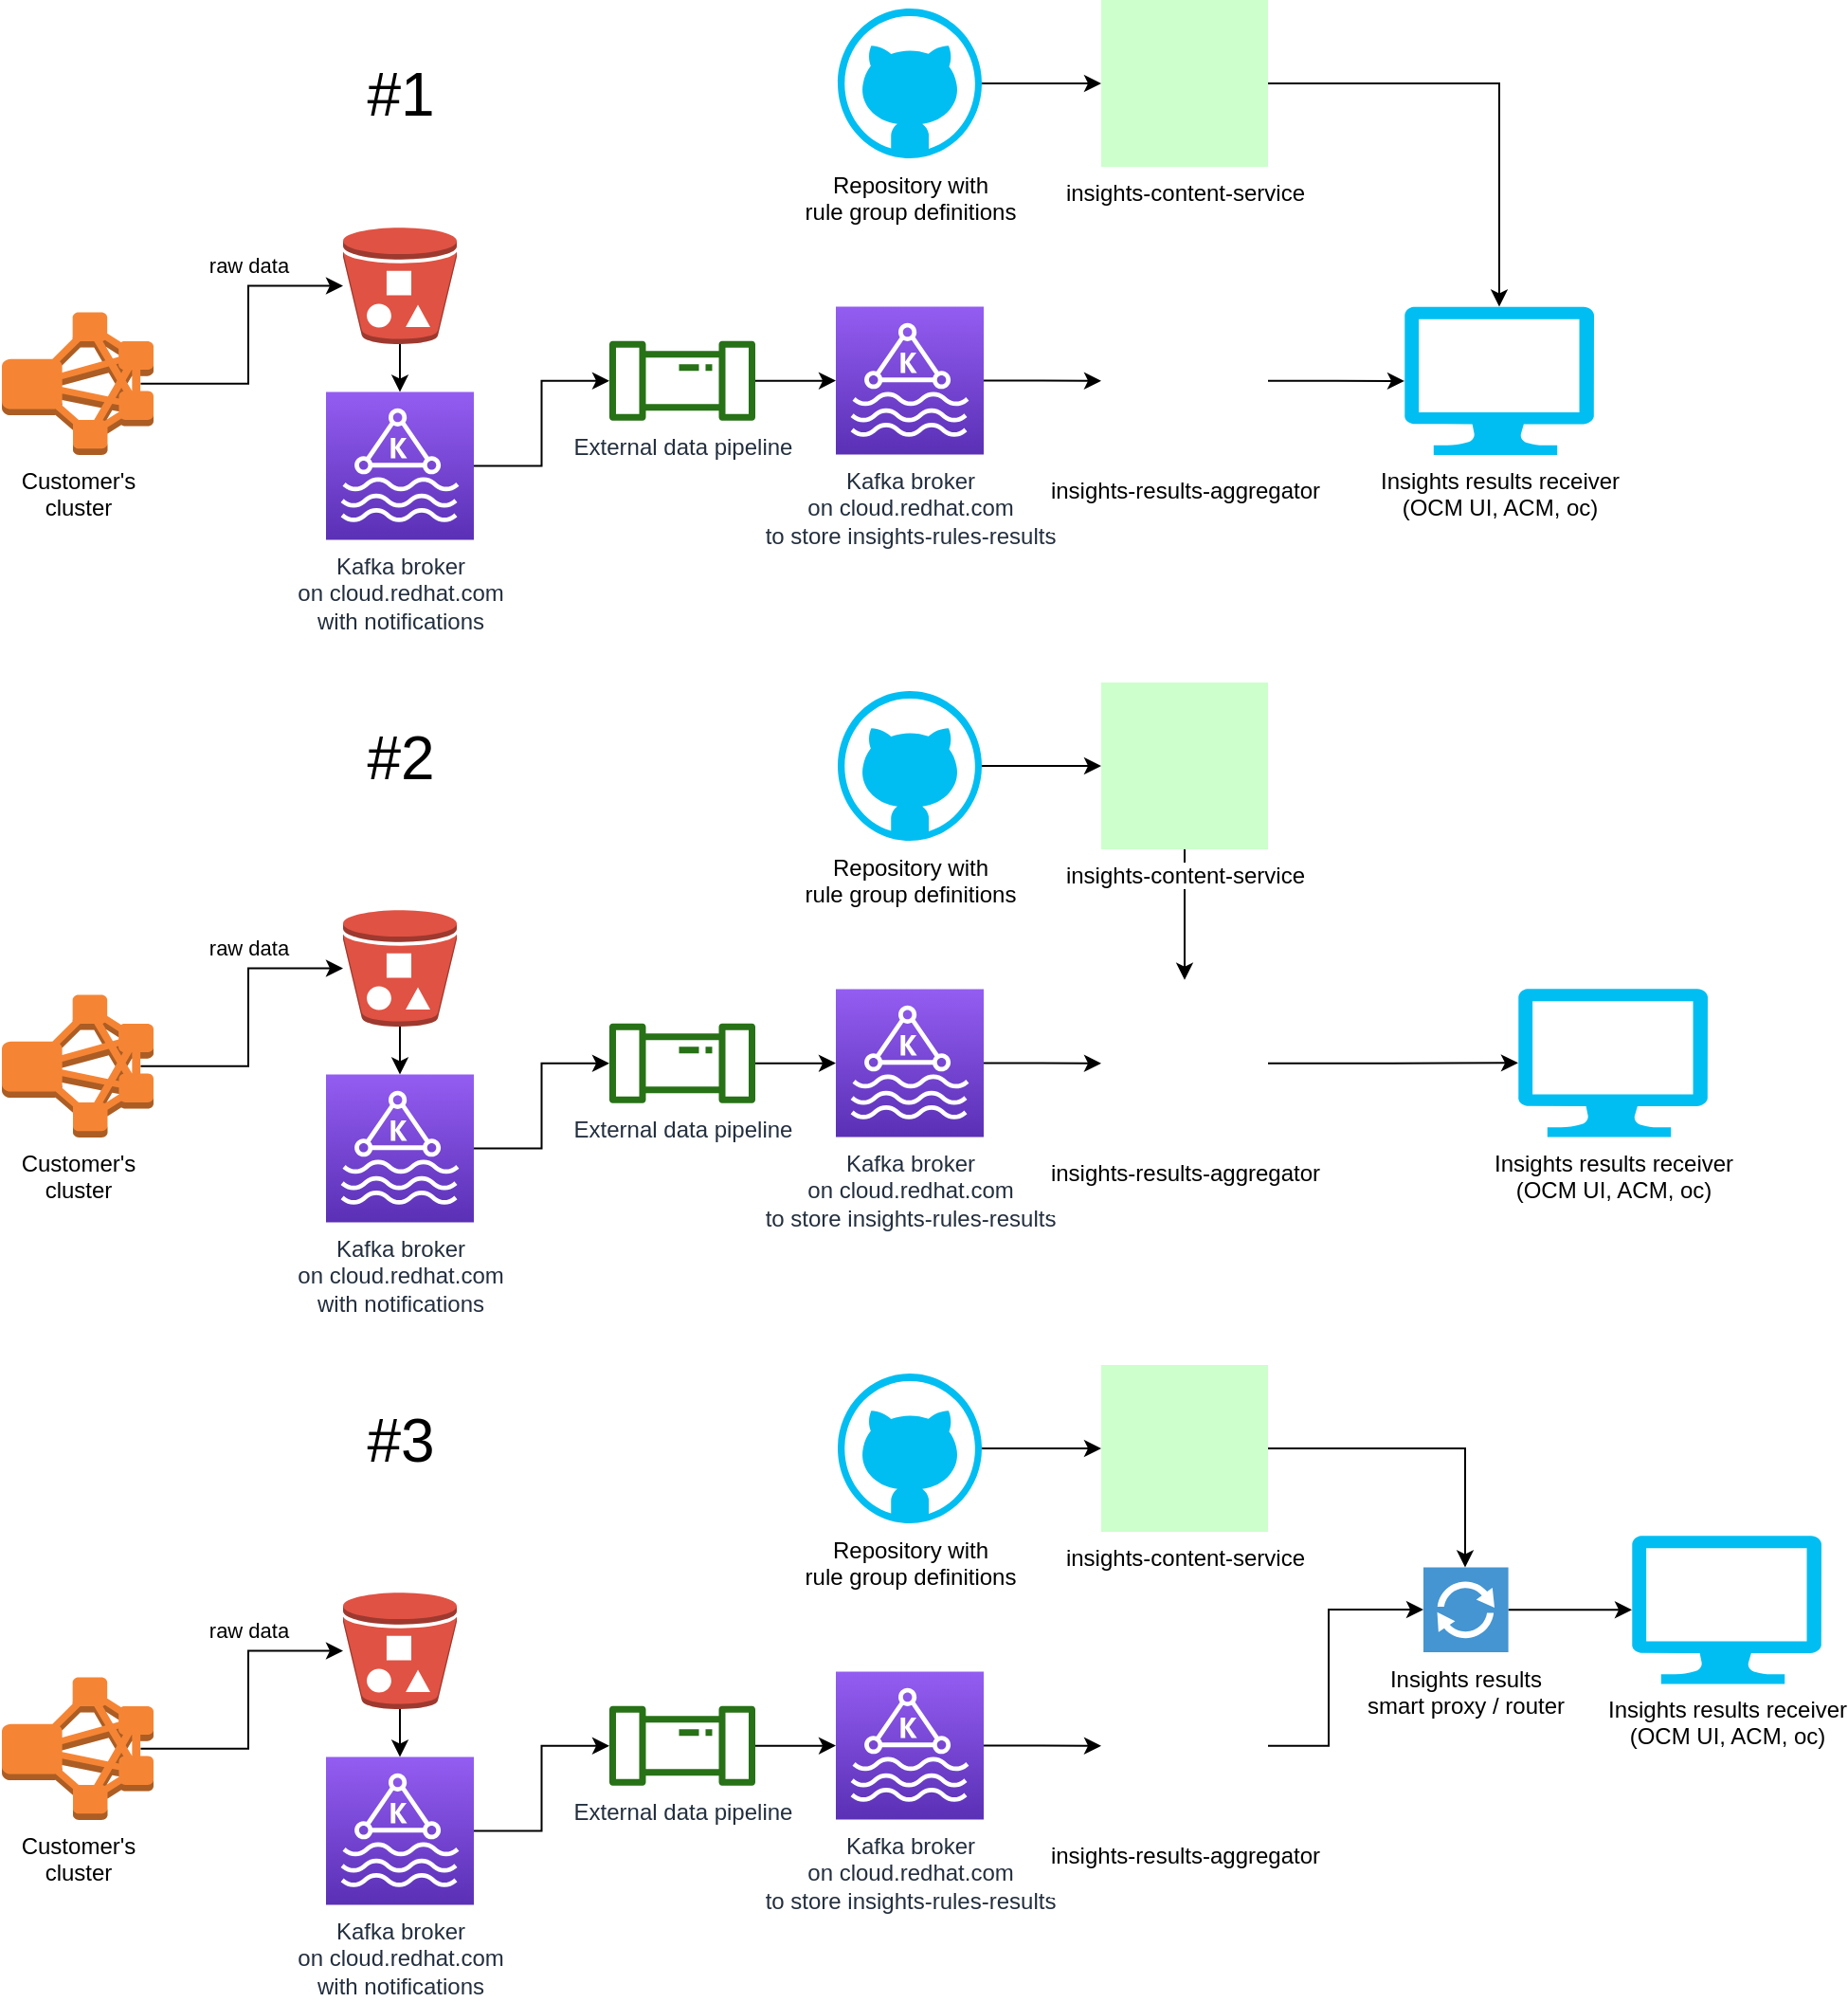 <mxfile version="13.1.1" type="device"><diagram id="PvZe2rQdpgl4ulF8Twd2" name="Page-1"><mxGraphModel dx="1067" dy="746" grid="1" gridSize="10" guides="1" tooltips="1" connect="1" arrows="1" fold="1" page="1" pageScale="1" pageWidth="850" pageHeight="1100" math="0" shadow="0"><root><mxCell id="0"/><mxCell id="1" parent="0"/><mxCell id="srtIa5XRg4BxzVNhf5Z2-8" style="edgeStyle=orthogonalEdgeStyle;rounded=0;orthogonalLoop=1;jettySize=auto;html=1;" edge="1" parent="1" source="srtIa5XRg4BxzVNhf5Z2-9" target="srtIa5XRg4BxzVNhf5Z2-13"><mxGeometry relative="1" as="geometry"/></mxCell><mxCell id="srtIa5XRg4BxzVNhf5Z2-9" value="Kafka broker&lt;br&gt;&lt;div&gt;on cloud.redhat.com&lt;/div&gt;&lt;div&gt;with notifications&lt;br&gt;&lt;/div&gt;" style="outlineConnect=0;fontColor=#232F3E;gradientColor=#945DF2;gradientDirection=north;fillColor=#5A30B5;strokeColor=#ffffff;dashed=0;verticalLabelPosition=bottom;verticalAlign=top;align=center;html=1;fontSize=12;fontStyle=0;aspect=fixed;shape=mxgraph.aws4.resourceIcon;resIcon=mxgraph.aws4.managed_streaming_for_kafka;" vertex="1" parent="1"><mxGeometry x="211" y="606.75" width="78" height="78" as="geometry"/></mxCell><mxCell id="srtIa5XRg4BxzVNhf5Z2-10" value="" style="edgeStyle=orthogonalEdgeStyle;rounded=0;orthogonalLoop=1;jettySize=auto;html=1;" edge="1" parent="1" source="srtIa5XRg4BxzVNhf5Z2-11" target="srtIa5XRg4BxzVNhf5Z2-20"><mxGeometry relative="1" as="geometry"/></mxCell><mxCell id="srtIa5XRg4BxzVNhf5Z2-11" value="Kafka broker&lt;br&gt;&lt;div&gt;on cloud.redhat.com&lt;/div&gt;&lt;div&gt;to store insights-rules-results&lt;br&gt;&lt;/div&gt;" style="outlineConnect=0;fontColor=#232F3E;gradientColor=#945DF2;gradientDirection=north;fillColor=#5A30B5;strokeColor=#ffffff;dashed=0;verticalLabelPosition=bottom;verticalAlign=top;align=center;html=1;fontSize=12;fontStyle=0;aspect=fixed;shape=mxgraph.aws4.resourceIcon;resIcon=mxgraph.aws4.managed_streaming_for_kafka;" vertex="1" parent="1"><mxGeometry x="480" y="561.755" width="78" height="78" as="geometry"/></mxCell><mxCell id="srtIa5XRg4BxzVNhf5Z2-12" value="" style="edgeStyle=orthogonalEdgeStyle;rounded=0;orthogonalLoop=1;jettySize=auto;html=1;" edge="1" parent="1" source="srtIa5XRg4BxzVNhf5Z2-13" target="srtIa5XRg4BxzVNhf5Z2-11"><mxGeometry relative="1" as="geometry"/></mxCell><mxCell id="srtIa5XRg4BxzVNhf5Z2-13" value="External data pipeline" style="outlineConnect=0;fontColor=#232F3E;gradientColor=none;fillColor=#277116;strokeColor=none;dashed=0;verticalLabelPosition=bottom;verticalAlign=top;align=center;html=1;fontSize=12;fontStyle=0;aspect=fixed;pointerEvents=1;shape=mxgraph.aws4.iot_analytics_pipeline;" vertex="1" parent="1"><mxGeometry x="360" y="579.875" width="78" height="42" as="geometry"/></mxCell><mxCell id="srtIa5XRg4BxzVNhf5Z2-14" style="edgeStyle=orthogonalEdgeStyle;rounded=0;orthogonalLoop=1;jettySize=auto;html=1;exitX=0.5;exitY=1;exitDx=0;exitDy=0;exitPerimeter=0;" edge="1" parent="1" source="srtIa5XRg4BxzVNhf5Z2-15" target="srtIa5XRg4BxzVNhf5Z2-9"><mxGeometry relative="1" as="geometry"/></mxCell><mxCell id="srtIa5XRg4BxzVNhf5Z2-15" value="" style="outlineConnect=0;dashed=0;verticalLabelPosition=bottom;verticalAlign=top;align=center;html=1;shape=mxgraph.aws3.bucket_with_objects;fillColor=#E05243;gradientColor=none;" vertex="1" parent="1"><mxGeometry x="220" y="520" width="60" height="61.5" as="geometry"/></mxCell><mxCell id="srtIa5XRg4BxzVNhf5Z2-16" value="raw data" style="edgeStyle=orthogonalEdgeStyle;rounded=0;orthogonalLoop=1;jettySize=auto;html=1;exitX=0.915;exitY=0.5;exitDx=0;exitDy=0;exitPerimeter=0;" edge="1" parent="1" source="srtIa5XRg4BxzVNhf5Z2-17" target="srtIa5XRg4BxzVNhf5Z2-15"><mxGeometry x="0.369" y="11" relative="1" as="geometry"><mxPoint x="210" y="602" as="targetPoint"/><mxPoint as="offset"/></mxGeometry></mxCell><mxCell id="srtIa5XRg4BxzVNhf5Z2-17" value="&lt;div&gt;Customer's&lt;/div&gt;&lt;div&gt; cluster&lt;/div&gt;" style="outlineConnect=0;dashed=0;verticalLabelPosition=bottom;verticalAlign=top;align=center;html=1;shape=mxgraph.aws3.emr_cluster;fillColor=#F58534;gradientColor=none;" vertex="1" parent="1"><mxGeometry x="40" y="564.75" width="80" height="75.25" as="geometry"/></mxCell><mxCell id="srtIa5XRg4BxzVNhf5Z2-18" value="&lt;div&gt;Insights results receiver&lt;/div&gt;&lt;div&gt;(OCM UI, ACM, oc)&lt;br&gt;&lt;/div&gt;" style="verticalLabelPosition=bottom;html=1;verticalAlign=top;align=center;strokeColor=none;fillColor=#00BEF2;shape=mxgraph.azure.computer;pointerEvents=1;" vertex="1" parent="1"><mxGeometry x="840" y="561.51" width="100" height="78.25" as="geometry"/></mxCell><mxCell id="srtIa5XRg4BxzVNhf5Z2-19" value="" style="edgeStyle=orthogonalEdgeStyle;rounded=0;orthogonalLoop=1;jettySize=auto;html=1;" edge="1" parent="1" source="srtIa5XRg4BxzVNhf5Z2-20" target="srtIa5XRg4BxzVNhf5Z2-18"><mxGeometry relative="1" as="geometry"/></mxCell><mxCell id="srtIa5XRg4BxzVNhf5Z2-20" value="&lt;div&gt;insights-results-aggregator&lt;/div&gt;&lt;div&gt;&lt;br&gt;&lt;/div&gt;" style="shape=image;html=1;verticalAlign=top;verticalLabelPosition=bottom;labelBackgroundColor=#ffffff;imageAspect=0;aspect=fixed;image=https://cdn2.iconfinder.com/data/icons/social-flat-buttons-3/512/hacker_news-128.png" vertex="1" parent="1"><mxGeometry x="620" y="556.875" width="88" height="88" as="geometry"/></mxCell><mxCell id="srtIa5XRg4BxzVNhf5Z2-21" value="" style="edgeStyle=orthogonalEdgeStyle;rounded=0;jumpStyle=gap;orthogonalLoop=1;jettySize=auto;html=1;" edge="1" parent="1" source="srtIa5XRg4BxzVNhf5Z2-22" target="srtIa5XRg4BxzVNhf5Z2-20"><mxGeometry relative="1" as="geometry"/></mxCell><mxCell id="srtIa5XRg4BxzVNhf5Z2-22" value="&lt;div&gt;insights-content-service&lt;/div&gt;" style="shape=image;html=1;verticalAlign=top;verticalLabelPosition=bottom;labelBackgroundColor=#ffffff;imageAspect=0;aspect=fixed;image=https://cdn3.iconfinder.com/data/icons/letters-and-numbers-1/32/letter_C_red-128.png;imageBackground=#CCFFCC;" vertex="1" parent="1"><mxGeometry x="620" y="400" width="88" height="88" as="geometry"/></mxCell><mxCell id="srtIa5XRg4BxzVNhf5Z2-23" value="" style="edgeStyle=orthogonalEdgeStyle;rounded=0;orthogonalLoop=1;jettySize=auto;html=1;" edge="1" parent="1" source="srtIa5XRg4BxzVNhf5Z2-24" target="srtIa5XRg4BxzVNhf5Z2-22"><mxGeometry relative="1" as="geometry"/></mxCell><mxCell id="srtIa5XRg4BxzVNhf5Z2-24" value="&lt;div&gt;Repository with&lt;/div&gt;&lt;div&gt;rule group definitions&lt;br&gt;&lt;/div&gt;" style="verticalLabelPosition=bottom;html=1;verticalAlign=top;align=center;strokeColor=none;fillColor=#00BEF2;shape=mxgraph.azure.github_code;pointerEvents=1;" vertex="1" parent="1"><mxGeometry x="481" y="404.5" width="76" height="79" as="geometry"/></mxCell><mxCell id="srtIa5XRg4BxzVNhf5Z2-42" style="edgeStyle=orthogonalEdgeStyle;rounded=0;orthogonalLoop=1;jettySize=auto;html=1;" edge="1" parent="1" source="srtIa5XRg4BxzVNhf5Z2-43" target="srtIa5XRg4BxzVNhf5Z2-47"><mxGeometry relative="1" as="geometry"/></mxCell><mxCell id="srtIa5XRg4BxzVNhf5Z2-43" value="Kafka broker&lt;br&gt;&lt;div&gt;on cloud.redhat.com&lt;/div&gt;&lt;div&gt;with notifications&lt;br&gt;&lt;/div&gt;" style="outlineConnect=0;fontColor=#232F3E;gradientColor=#945DF2;gradientDirection=north;fillColor=#5A30B5;strokeColor=#ffffff;dashed=0;verticalLabelPosition=bottom;verticalAlign=top;align=center;html=1;fontSize=12;fontStyle=0;aspect=fixed;shape=mxgraph.aws4.resourceIcon;resIcon=mxgraph.aws4.managed_streaming_for_kafka;" vertex="1" parent="1"><mxGeometry x="211" y="246.75" width="78" height="78" as="geometry"/></mxCell><mxCell id="srtIa5XRg4BxzVNhf5Z2-44" value="" style="edgeStyle=orthogonalEdgeStyle;rounded=0;orthogonalLoop=1;jettySize=auto;html=1;" edge="1" parent="1" source="srtIa5XRg4BxzVNhf5Z2-45" target="srtIa5XRg4BxzVNhf5Z2-54"><mxGeometry relative="1" as="geometry"/></mxCell><mxCell id="srtIa5XRg4BxzVNhf5Z2-45" value="Kafka broker&lt;br&gt;&lt;div&gt;on cloud.redhat.com&lt;/div&gt;&lt;div&gt;to store insights-rules-results&lt;br&gt;&lt;/div&gt;" style="outlineConnect=0;fontColor=#232F3E;gradientColor=#945DF2;gradientDirection=north;fillColor=#5A30B5;strokeColor=#ffffff;dashed=0;verticalLabelPosition=bottom;verticalAlign=top;align=center;html=1;fontSize=12;fontStyle=0;aspect=fixed;shape=mxgraph.aws4.resourceIcon;resIcon=mxgraph.aws4.managed_streaming_for_kafka;" vertex="1" parent="1"><mxGeometry x="480" y="201.755" width="78" height="78" as="geometry"/></mxCell><mxCell id="srtIa5XRg4BxzVNhf5Z2-46" value="" style="edgeStyle=orthogonalEdgeStyle;rounded=0;orthogonalLoop=1;jettySize=auto;html=1;" edge="1" parent="1" source="srtIa5XRg4BxzVNhf5Z2-47" target="srtIa5XRg4BxzVNhf5Z2-45"><mxGeometry relative="1" as="geometry"/></mxCell><mxCell id="srtIa5XRg4BxzVNhf5Z2-47" value="External data pipeline" style="outlineConnect=0;fontColor=#232F3E;gradientColor=none;fillColor=#277116;strokeColor=none;dashed=0;verticalLabelPosition=bottom;verticalAlign=top;align=center;html=1;fontSize=12;fontStyle=0;aspect=fixed;pointerEvents=1;shape=mxgraph.aws4.iot_analytics_pipeline;" vertex="1" parent="1"><mxGeometry x="360" y="219.875" width="78" height="42" as="geometry"/></mxCell><mxCell id="srtIa5XRg4BxzVNhf5Z2-48" style="edgeStyle=orthogonalEdgeStyle;rounded=0;orthogonalLoop=1;jettySize=auto;html=1;exitX=0.5;exitY=1;exitDx=0;exitDy=0;exitPerimeter=0;" edge="1" parent="1" source="srtIa5XRg4BxzVNhf5Z2-49" target="srtIa5XRg4BxzVNhf5Z2-43"><mxGeometry relative="1" as="geometry"/></mxCell><mxCell id="srtIa5XRg4BxzVNhf5Z2-49" value="" style="outlineConnect=0;dashed=0;verticalLabelPosition=bottom;verticalAlign=top;align=center;html=1;shape=mxgraph.aws3.bucket_with_objects;fillColor=#E05243;gradientColor=none;" vertex="1" parent="1"><mxGeometry x="220" y="160" width="60" height="61.5" as="geometry"/></mxCell><mxCell id="srtIa5XRg4BxzVNhf5Z2-50" value="raw data" style="edgeStyle=orthogonalEdgeStyle;rounded=0;orthogonalLoop=1;jettySize=auto;html=1;exitX=0.915;exitY=0.5;exitDx=0;exitDy=0;exitPerimeter=0;" edge="1" parent="1" source="srtIa5XRg4BxzVNhf5Z2-51" target="srtIa5XRg4BxzVNhf5Z2-49"><mxGeometry x="0.369" y="11" relative="1" as="geometry"><mxPoint x="210" y="242" as="targetPoint"/><mxPoint as="offset"/></mxGeometry></mxCell><mxCell id="srtIa5XRg4BxzVNhf5Z2-51" value="&lt;div&gt;Customer's&lt;/div&gt;&lt;div&gt; cluster&lt;/div&gt;" style="outlineConnect=0;dashed=0;verticalLabelPosition=bottom;verticalAlign=top;align=center;html=1;shape=mxgraph.aws3.emr_cluster;fillColor=#F58534;gradientColor=none;" vertex="1" parent="1"><mxGeometry x="40" y="204.75" width="80" height="75.25" as="geometry"/></mxCell><mxCell id="srtIa5XRg4BxzVNhf5Z2-52" value="&lt;div&gt;Insights results receiver&lt;/div&gt;&lt;div&gt;(OCM UI, ACM, oc)&lt;br&gt;&lt;/div&gt;" style="verticalLabelPosition=bottom;html=1;verticalAlign=top;align=center;strokeColor=none;fillColor=#00BEF2;shape=mxgraph.azure.computer;pointerEvents=1;" vertex="1" parent="1"><mxGeometry x="780" y="201.75" width="100" height="78.25" as="geometry"/></mxCell><mxCell id="srtIa5XRg4BxzVNhf5Z2-53" value="" style="edgeStyle=orthogonalEdgeStyle;rounded=0;orthogonalLoop=1;jettySize=auto;html=1;" edge="1" parent="1" source="srtIa5XRg4BxzVNhf5Z2-54" target="srtIa5XRg4BxzVNhf5Z2-52"><mxGeometry relative="1" as="geometry"/></mxCell><mxCell id="srtIa5XRg4BxzVNhf5Z2-54" value="&lt;div&gt;insights-results-aggregator&lt;/div&gt;&lt;div&gt;&lt;br&gt;&lt;/div&gt;" style="shape=image;html=1;verticalAlign=top;verticalLabelPosition=bottom;labelBackgroundColor=#ffffff;imageAspect=0;aspect=fixed;image=https://cdn2.iconfinder.com/data/icons/social-flat-buttons-3/512/hacker_news-128.png" vertex="1" parent="1"><mxGeometry x="620" y="196.875" width="88" height="88" as="geometry"/></mxCell><mxCell id="srtIa5XRg4BxzVNhf5Z2-59" style="edgeStyle=orthogonalEdgeStyle;rounded=0;orthogonalLoop=1;jettySize=auto;html=1;" edge="1" parent="1" source="srtIa5XRg4BxzVNhf5Z2-56" target="srtIa5XRg4BxzVNhf5Z2-52"><mxGeometry relative="1" as="geometry"><Array as="points"><mxPoint x="830" y="84"/></Array></mxGeometry></mxCell><mxCell id="srtIa5XRg4BxzVNhf5Z2-56" value="&lt;div&gt;insights-content-service&lt;/div&gt;" style="shape=image;html=1;verticalAlign=top;verticalLabelPosition=bottom;labelBackgroundColor=#ffffff;imageAspect=0;aspect=fixed;image=https://cdn3.iconfinder.com/data/icons/letters-and-numbers-1/32/letter_C_red-128.png;imageBackground=#CCFFCC;" vertex="1" parent="1"><mxGeometry x="620" y="40" width="88" height="88" as="geometry"/></mxCell><mxCell id="srtIa5XRg4BxzVNhf5Z2-57" value="" style="edgeStyle=orthogonalEdgeStyle;rounded=0;orthogonalLoop=1;jettySize=auto;html=1;" edge="1" parent="1" source="srtIa5XRg4BxzVNhf5Z2-58" target="srtIa5XRg4BxzVNhf5Z2-56"><mxGeometry relative="1" as="geometry"/></mxCell><mxCell id="srtIa5XRg4BxzVNhf5Z2-58" value="&lt;div&gt;Repository with&lt;/div&gt;&lt;div&gt;rule group definitions&lt;br&gt;&lt;/div&gt;" style="verticalLabelPosition=bottom;html=1;verticalAlign=top;align=center;strokeColor=none;fillColor=#00BEF2;shape=mxgraph.azure.github_code;pointerEvents=1;" vertex="1" parent="1"><mxGeometry x="481" y="44.5" width="76" height="79" as="geometry"/></mxCell><mxCell id="srtIa5XRg4BxzVNhf5Z2-101" value="" style="edgeStyle=orthogonalEdgeStyle;rounded=0;orthogonalLoop=1;jettySize=auto;html=1;fontSize=32;" edge="1" parent="1" source="srtIa5XRg4BxzVNhf5Z2-74" target="srtIa5XRg4BxzVNhf5Z2-87"><mxGeometry relative="1" as="geometry"/></mxCell><mxCell id="srtIa5XRg4BxzVNhf5Z2-74" value="&lt;div&gt;Insights results&lt;/div&gt;&lt;div&gt;smart proxy / router&lt;/div&gt;&lt;div&gt;&lt;br&gt;&lt;/div&gt;" style="pointerEvents=1;shadow=0;dashed=0;html=1;strokeColor=none;fillColor=#4495D1;labelPosition=center;verticalLabelPosition=bottom;verticalAlign=top;align=center;outlineConnect=0;shape=mxgraph.veeam.2d.proxy;" vertex="1" parent="1"><mxGeometry x="790" y="866.73" width="44.8" height="44.8" as="geometry"/></mxCell><mxCell id="srtIa5XRg4BxzVNhf5Z2-75" value="#1" style="text;html=1;align=center;verticalAlign=middle;resizable=0;points=[];autosize=1;fontSize=32;" vertex="1" parent="1"><mxGeometry x="225" y="70" width="50" height="40" as="geometry"/></mxCell><mxCell id="srtIa5XRg4BxzVNhf5Z2-76" value="&lt;div&gt;#2&lt;/div&gt;" style="text;html=1;align=center;verticalAlign=middle;resizable=0;points=[];autosize=1;fontSize=32;" vertex="1" parent="1"><mxGeometry x="225" y="420" width="50" height="40" as="geometry"/></mxCell><mxCell id="srtIa5XRg4BxzVNhf5Z2-77" style="edgeStyle=orthogonalEdgeStyle;rounded=0;orthogonalLoop=1;jettySize=auto;html=1;" edge="1" parent="1" source="srtIa5XRg4BxzVNhf5Z2-78" target="srtIa5XRg4BxzVNhf5Z2-82"><mxGeometry relative="1" as="geometry"/></mxCell><mxCell id="srtIa5XRg4BxzVNhf5Z2-78" value="Kafka broker&lt;br&gt;&lt;div&gt;on cloud.redhat.com&lt;/div&gt;&lt;div&gt;with notifications&lt;br&gt;&lt;/div&gt;" style="outlineConnect=0;fontColor=#232F3E;gradientColor=#945DF2;gradientDirection=north;fillColor=#5A30B5;strokeColor=#ffffff;dashed=0;verticalLabelPosition=bottom;verticalAlign=top;align=center;html=1;fontSize=12;fontStyle=0;aspect=fixed;shape=mxgraph.aws4.resourceIcon;resIcon=mxgraph.aws4.managed_streaming_for_kafka;" vertex="1" parent="1"><mxGeometry x="211" y="966.75" width="78" height="78" as="geometry"/></mxCell><mxCell id="srtIa5XRg4BxzVNhf5Z2-79" value="" style="edgeStyle=orthogonalEdgeStyle;rounded=0;orthogonalLoop=1;jettySize=auto;html=1;" edge="1" parent="1" source="srtIa5XRg4BxzVNhf5Z2-80" target="srtIa5XRg4BxzVNhf5Z2-89"><mxGeometry relative="1" as="geometry"/></mxCell><mxCell id="srtIa5XRg4BxzVNhf5Z2-80" value="Kafka broker&lt;br&gt;&lt;div&gt;on cloud.redhat.com&lt;/div&gt;&lt;div&gt;to store insights-rules-results&lt;br&gt;&lt;/div&gt;" style="outlineConnect=0;fontColor=#232F3E;gradientColor=#945DF2;gradientDirection=north;fillColor=#5A30B5;strokeColor=#ffffff;dashed=0;verticalLabelPosition=bottom;verticalAlign=top;align=center;html=1;fontSize=12;fontStyle=0;aspect=fixed;shape=mxgraph.aws4.resourceIcon;resIcon=mxgraph.aws4.managed_streaming_for_kafka;" vertex="1" parent="1"><mxGeometry x="480" y="921.755" width="78" height="78" as="geometry"/></mxCell><mxCell id="srtIa5XRg4BxzVNhf5Z2-81" value="" style="edgeStyle=orthogonalEdgeStyle;rounded=0;orthogonalLoop=1;jettySize=auto;html=1;" edge="1" parent="1" source="srtIa5XRg4BxzVNhf5Z2-82" target="srtIa5XRg4BxzVNhf5Z2-80"><mxGeometry relative="1" as="geometry"/></mxCell><mxCell id="srtIa5XRg4BxzVNhf5Z2-82" value="External data pipeline" style="outlineConnect=0;fontColor=#232F3E;gradientColor=none;fillColor=#277116;strokeColor=none;dashed=0;verticalLabelPosition=bottom;verticalAlign=top;align=center;html=1;fontSize=12;fontStyle=0;aspect=fixed;pointerEvents=1;shape=mxgraph.aws4.iot_analytics_pipeline;" vertex="1" parent="1"><mxGeometry x="360" y="939.875" width="78" height="42" as="geometry"/></mxCell><mxCell id="srtIa5XRg4BxzVNhf5Z2-83" style="edgeStyle=orthogonalEdgeStyle;rounded=0;orthogonalLoop=1;jettySize=auto;html=1;exitX=0.5;exitY=1;exitDx=0;exitDy=0;exitPerimeter=0;" edge="1" parent="1" source="srtIa5XRg4BxzVNhf5Z2-84" target="srtIa5XRg4BxzVNhf5Z2-78"><mxGeometry relative="1" as="geometry"/></mxCell><mxCell id="srtIa5XRg4BxzVNhf5Z2-84" value="" style="outlineConnect=0;dashed=0;verticalLabelPosition=bottom;verticalAlign=top;align=center;html=1;shape=mxgraph.aws3.bucket_with_objects;fillColor=#E05243;gradientColor=none;" vertex="1" parent="1"><mxGeometry x="220" y="880" width="60" height="61.5" as="geometry"/></mxCell><mxCell id="srtIa5XRg4BxzVNhf5Z2-85" value="raw data" style="edgeStyle=orthogonalEdgeStyle;rounded=0;orthogonalLoop=1;jettySize=auto;html=1;exitX=0.915;exitY=0.5;exitDx=0;exitDy=0;exitPerimeter=0;" edge="1" parent="1" source="srtIa5XRg4BxzVNhf5Z2-86" target="srtIa5XRg4BxzVNhf5Z2-84"><mxGeometry x="0.369" y="11" relative="1" as="geometry"><mxPoint x="210" y="962" as="targetPoint"/><mxPoint as="offset"/></mxGeometry></mxCell><mxCell id="srtIa5XRg4BxzVNhf5Z2-86" value="&lt;div&gt;Customer's&lt;/div&gt;&lt;div&gt; cluster&lt;/div&gt;" style="outlineConnect=0;dashed=0;verticalLabelPosition=bottom;verticalAlign=top;align=center;html=1;shape=mxgraph.aws3.emr_cluster;fillColor=#F58534;gradientColor=none;" vertex="1" parent="1"><mxGeometry x="40" y="924.75" width="80" height="75.25" as="geometry"/></mxCell><mxCell id="srtIa5XRg4BxzVNhf5Z2-87" value="&lt;div&gt;Insights results receiver&lt;/div&gt;&lt;div&gt;(OCM UI, ACM, oc)&lt;br&gt;&lt;/div&gt;" style="verticalLabelPosition=bottom;html=1;verticalAlign=top;align=center;strokeColor=none;fillColor=#00BEF2;shape=mxgraph.azure.computer;pointerEvents=1;" vertex="1" parent="1"><mxGeometry x="900" y="850.01" width="100" height="78.25" as="geometry"/></mxCell><mxCell id="srtIa5XRg4BxzVNhf5Z2-100" style="edgeStyle=orthogonalEdgeStyle;rounded=0;orthogonalLoop=1;jettySize=auto;html=1;fontSize=32;" edge="1" parent="1" source="srtIa5XRg4BxzVNhf5Z2-89" target="srtIa5XRg4BxzVNhf5Z2-74"><mxGeometry relative="1" as="geometry"><Array as="points"><mxPoint x="740" y="961"/><mxPoint x="740" y="889"/></Array></mxGeometry></mxCell><mxCell id="srtIa5XRg4BxzVNhf5Z2-89" value="&lt;div&gt;insights-results-aggregator&lt;/div&gt;&lt;div&gt;&lt;br&gt;&lt;/div&gt;" style="shape=image;html=1;verticalAlign=top;verticalLabelPosition=bottom;labelBackgroundColor=#ffffff;imageAspect=0;aspect=fixed;image=https://cdn2.iconfinder.com/data/icons/social-flat-buttons-3/512/hacker_news-128.png" vertex="1" parent="1"><mxGeometry x="620" y="916.875" width="88" height="88" as="geometry"/></mxCell><mxCell id="srtIa5XRg4BxzVNhf5Z2-96" style="edgeStyle=orthogonalEdgeStyle;rounded=0;orthogonalLoop=1;jettySize=auto;html=1;fontSize=32;" edge="1" parent="1" source="srtIa5XRg4BxzVNhf5Z2-91" target="srtIa5XRg4BxzVNhf5Z2-74"><mxGeometry relative="1" as="geometry"><Array as="points"><mxPoint x="812" y="804"/></Array></mxGeometry></mxCell><mxCell id="srtIa5XRg4BxzVNhf5Z2-91" value="&lt;div&gt;insights-content-service&lt;/div&gt;" style="shape=image;html=1;verticalAlign=top;verticalLabelPosition=bottom;labelBackgroundColor=#ffffff;imageAspect=0;aspect=fixed;image=https://cdn3.iconfinder.com/data/icons/letters-and-numbers-1/32/letter_C_red-128.png;imageBackground=#CCFFCC;" vertex="1" parent="1"><mxGeometry x="620" y="760" width="88" height="88" as="geometry"/></mxCell><mxCell id="srtIa5XRg4BxzVNhf5Z2-92" value="" style="edgeStyle=orthogonalEdgeStyle;rounded=0;orthogonalLoop=1;jettySize=auto;html=1;" edge="1" parent="1" source="srtIa5XRg4BxzVNhf5Z2-93" target="srtIa5XRg4BxzVNhf5Z2-91"><mxGeometry relative="1" as="geometry"/></mxCell><mxCell id="srtIa5XRg4BxzVNhf5Z2-93" value="&lt;div&gt;Repository with&lt;/div&gt;&lt;div&gt;rule group definitions&lt;br&gt;&lt;/div&gt;" style="verticalLabelPosition=bottom;html=1;verticalAlign=top;align=center;strokeColor=none;fillColor=#00BEF2;shape=mxgraph.azure.github_code;pointerEvents=1;" vertex="1" parent="1"><mxGeometry x="481" y="764.5" width="76" height="79" as="geometry"/></mxCell><mxCell id="srtIa5XRg4BxzVNhf5Z2-94" value="&lt;div&gt;#3&lt;/div&gt;" style="text;html=1;align=center;verticalAlign=middle;resizable=0;points=[];autosize=1;fontSize=32;" vertex="1" parent="1"><mxGeometry x="225" y="780" width="50" height="40" as="geometry"/></mxCell></root></mxGraphModel></diagram></mxfile>